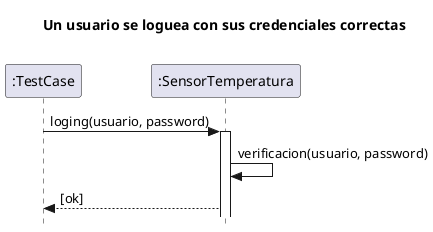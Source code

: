 @startuml
skinparam style strictuml

title Un usuario se loguea con sus credenciales correctas\n

":TestCase" -> ":SensorTemperatura": loging(usuario, password)
activate ":SensorTemperatura"
":SensorTemperatura" -> ":SensorTemperatura": verificacion(usuario, password)
":SensorTemperatura" --> ":TestCase": [ok]

@enduml
